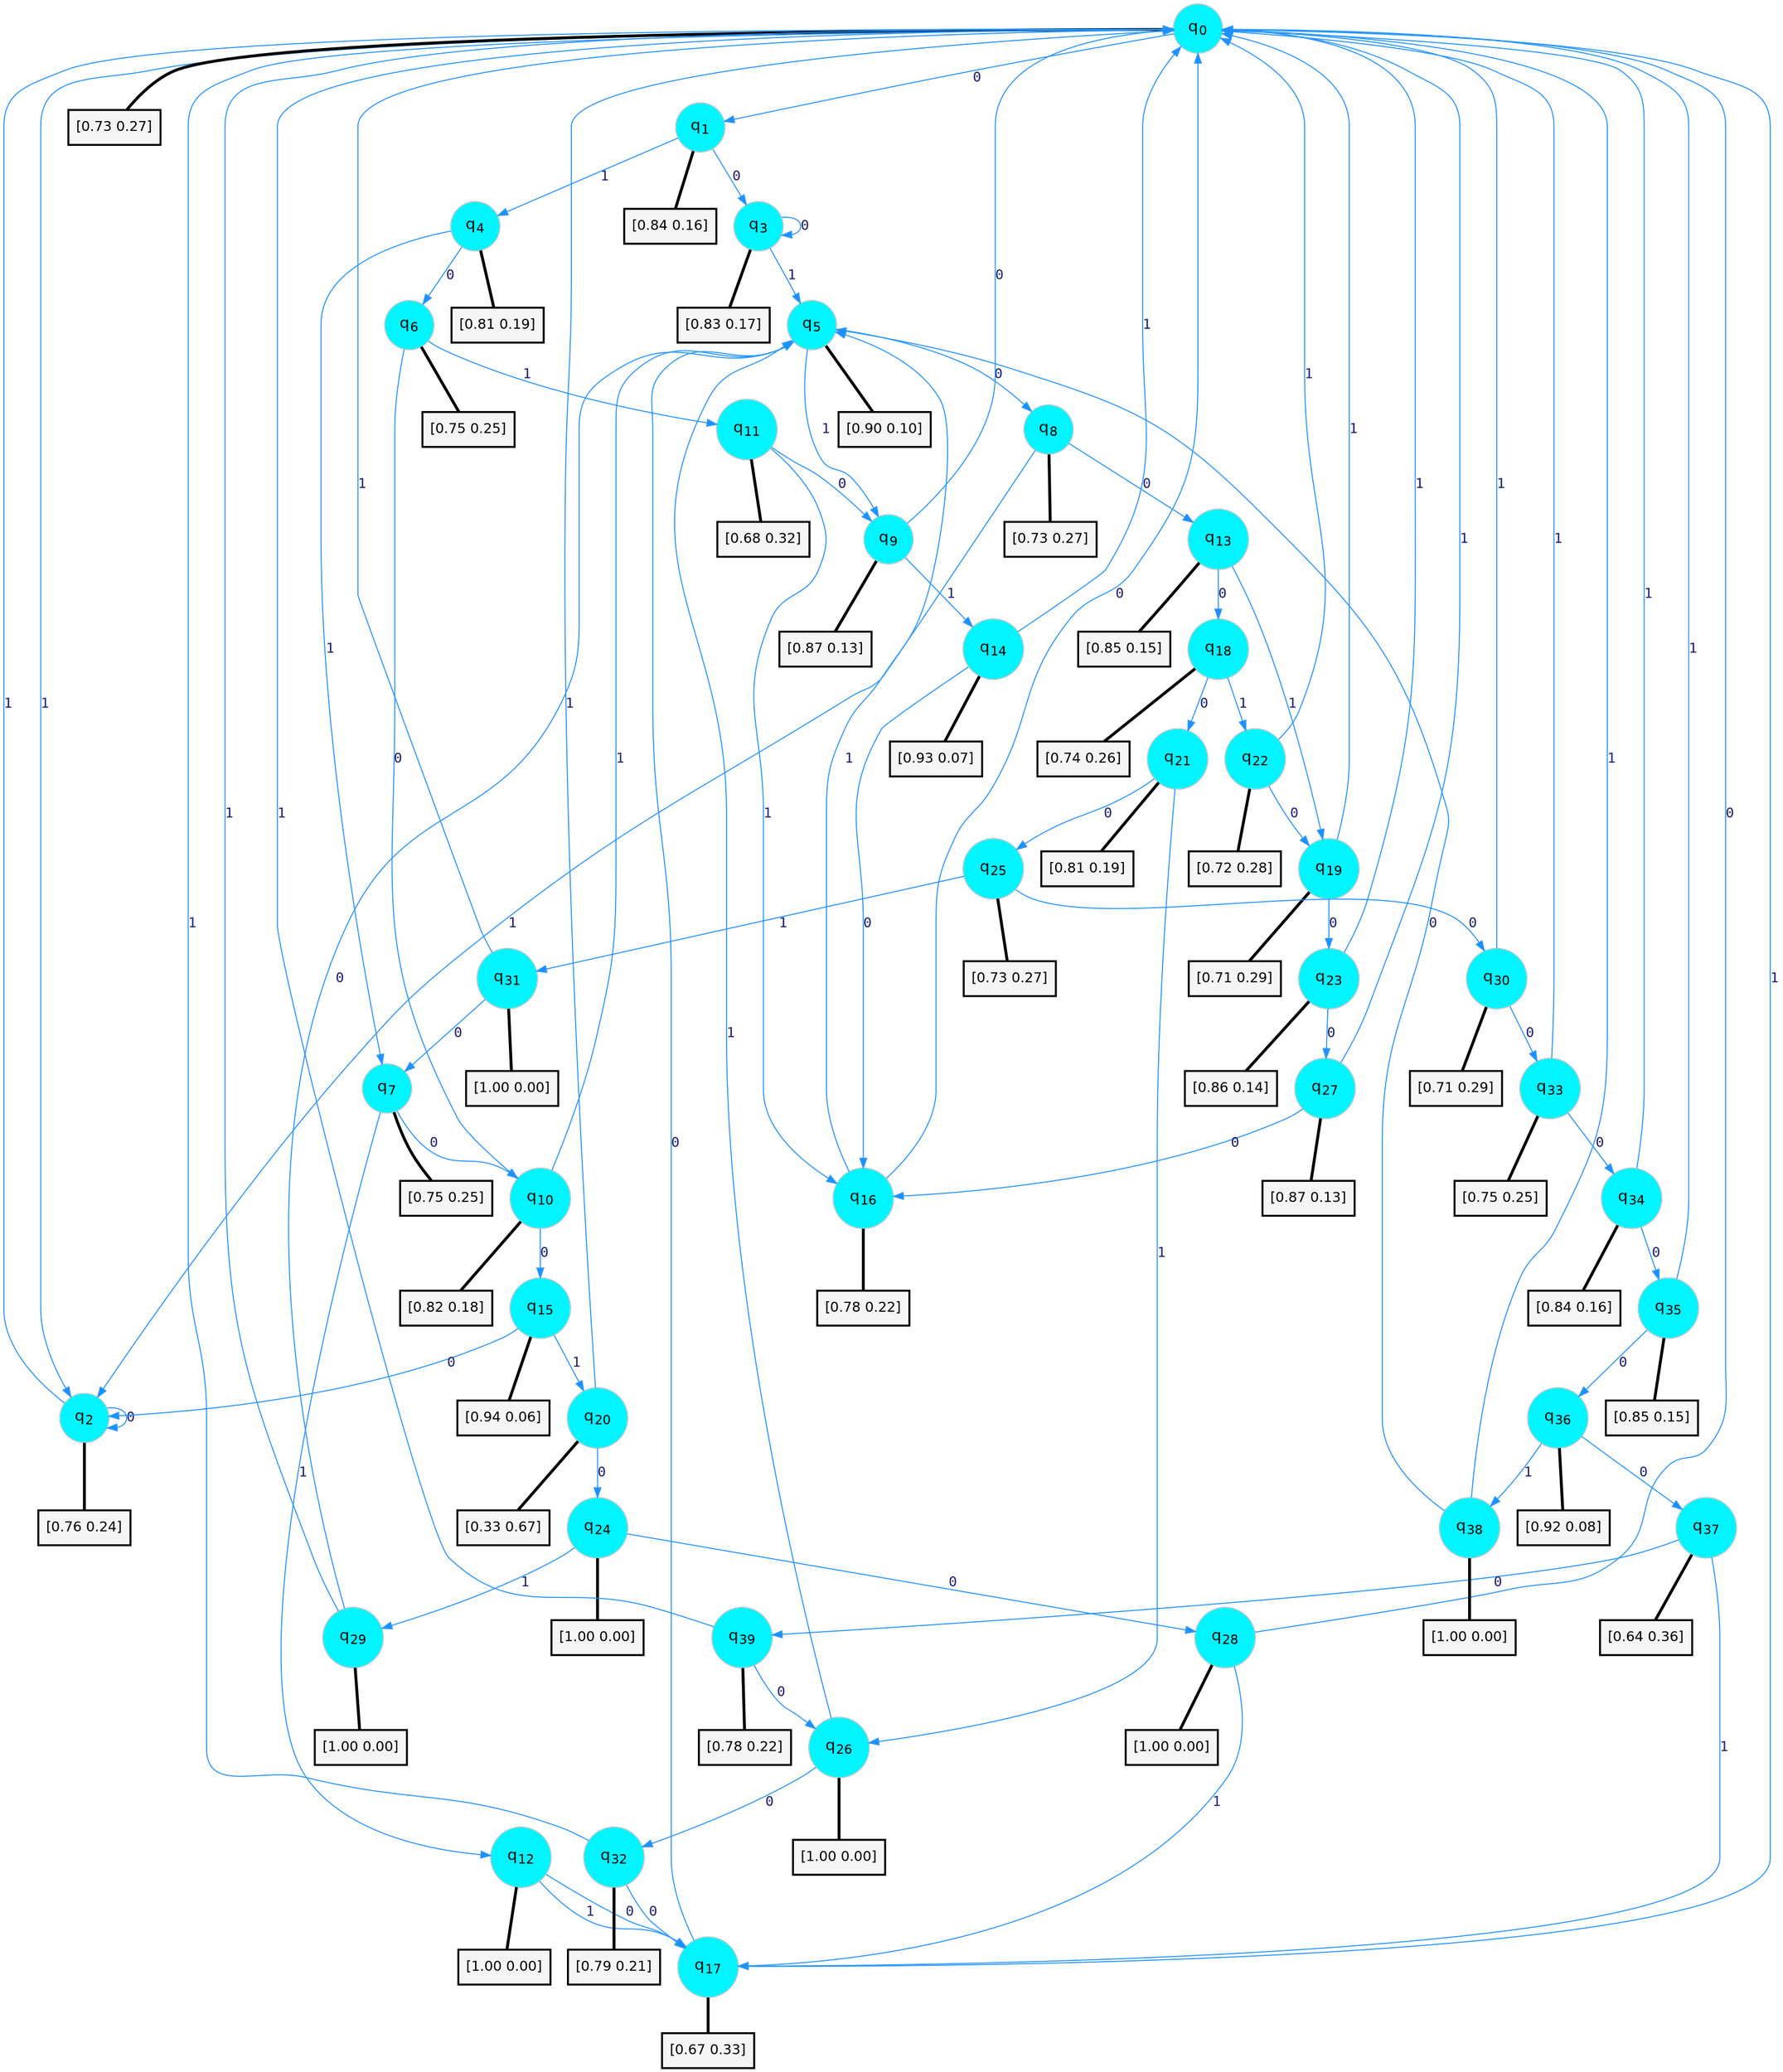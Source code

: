 digraph G {
graph [
bgcolor=transparent, dpi=300, rankdir=TD, size="40,25"];
node [
color=gray, fillcolor=turquoise1, fontcolor=black, fontname=Helvetica, fontsize=16, fontweight=bold, shape=circle, style=filled];
edge [
arrowsize=1, color=dodgerblue1, fontcolor=midnightblue, fontname=courier, fontweight=bold, penwidth=1, style=solid, weight=20];
0[label=<q<SUB>0</SUB>>];
1[label=<q<SUB>1</SUB>>];
2[label=<q<SUB>2</SUB>>];
3[label=<q<SUB>3</SUB>>];
4[label=<q<SUB>4</SUB>>];
5[label=<q<SUB>5</SUB>>];
6[label=<q<SUB>6</SUB>>];
7[label=<q<SUB>7</SUB>>];
8[label=<q<SUB>8</SUB>>];
9[label=<q<SUB>9</SUB>>];
10[label=<q<SUB>10</SUB>>];
11[label=<q<SUB>11</SUB>>];
12[label=<q<SUB>12</SUB>>];
13[label=<q<SUB>13</SUB>>];
14[label=<q<SUB>14</SUB>>];
15[label=<q<SUB>15</SUB>>];
16[label=<q<SUB>16</SUB>>];
17[label=<q<SUB>17</SUB>>];
18[label=<q<SUB>18</SUB>>];
19[label=<q<SUB>19</SUB>>];
20[label=<q<SUB>20</SUB>>];
21[label=<q<SUB>21</SUB>>];
22[label=<q<SUB>22</SUB>>];
23[label=<q<SUB>23</SUB>>];
24[label=<q<SUB>24</SUB>>];
25[label=<q<SUB>25</SUB>>];
26[label=<q<SUB>26</SUB>>];
27[label=<q<SUB>27</SUB>>];
28[label=<q<SUB>28</SUB>>];
29[label=<q<SUB>29</SUB>>];
30[label=<q<SUB>30</SUB>>];
31[label=<q<SUB>31</SUB>>];
32[label=<q<SUB>32</SUB>>];
33[label=<q<SUB>33</SUB>>];
34[label=<q<SUB>34</SUB>>];
35[label=<q<SUB>35</SUB>>];
36[label=<q<SUB>36</SUB>>];
37[label=<q<SUB>37</SUB>>];
38[label=<q<SUB>38</SUB>>];
39[label=<q<SUB>39</SUB>>];
40[label="[0.73 0.27]", shape=box,fontcolor=black, fontname=Helvetica, fontsize=14, penwidth=2, fillcolor=whitesmoke,color=black];
41[label="[0.84 0.16]", shape=box,fontcolor=black, fontname=Helvetica, fontsize=14, penwidth=2, fillcolor=whitesmoke,color=black];
42[label="[0.76 0.24]", shape=box,fontcolor=black, fontname=Helvetica, fontsize=14, penwidth=2, fillcolor=whitesmoke,color=black];
43[label="[0.83 0.17]", shape=box,fontcolor=black, fontname=Helvetica, fontsize=14, penwidth=2, fillcolor=whitesmoke,color=black];
44[label="[0.81 0.19]", shape=box,fontcolor=black, fontname=Helvetica, fontsize=14, penwidth=2, fillcolor=whitesmoke,color=black];
45[label="[0.90 0.10]", shape=box,fontcolor=black, fontname=Helvetica, fontsize=14, penwidth=2, fillcolor=whitesmoke,color=black];
46[label="[0.75 0.25]", shape=box,fontcolor=black, fontname=Helvetica, fontsize=14, penwidth=2, fillcolor=whitesmoke,color=black];
47[label="[0.75 0.25]", shape=box,fontcolor=black, fontname=Helvetica, fontsize=14, penwidth=2, fillcolor=whitesmoke,color=black];
48[label="[0.73 0.27]", shape=box,fontcolor=black, fontname=Helvetica, fontsize=14, penwidth=2, fillcolor=whitesmoke,color=black];
49[label="[0.87 0.13]", shape=box,fontcolor=black, fontname=Helvetica, fontsize=14, penwidth=2, fillcolor=whitesmoke,color=black];
50[label="[0.82 0.18]", shape=box,fontcolor=black, fontname=Helvetica, fontsize=14, penwidth=2, fillcolor=whitesmoke,color=black];
51[label="[0.68 0.32]", shape=box,fontcolor=black, fontname=Helvetica, fontsize=14, penwidth=2, fillcolor=whitesmoke,color=black];
52[label="[1.00 0.00]", shape=box,fontcolor=black, fontname=Helvetica, fontsize=14, penwidth=2, fillcolor=whitesmoke,color=black];
53[label="[0.85 0.15]", shape=box,fontcolor=black, fontname=Helvetica, fontsize=14, penwidth=2, fillcolor=whitesmoke,color=black];
54[label="[0.93 0.07]", shape=box,fontcolor=black, fontname=Helvetica, fontsize=14, penwidth=2, fillcolor=whitesmoke,color=black];
55[label="[0.94 0.06]", shape=box,fontcolor=black, fontname=Helvetica, fontsize=14, penwidth=2, fillcolor=whitesmoke,color=black];
56[label="[0.78 0.22]", shape=box,fontcolor=black, fontname=Helvetica, fontsize=14, penwidth=2, fillcolor=whitesmoke,color=black];
57[label="[0.67 0.33]", shape=box,fontcolor=black, fontname=Helvetica, fontsize=14, penwidth=2, fillcolor=whitesmoke,color=black];
58[label="[0.74 0.26]", shape=box,fontcolor=black, fontname=Helvetica, fontsize=14, penwidth=2, fillcolor=whitesmoke,color=black];
59[label="[0.71 0.29]", shape=box,fontcolor=black, fontname=Helvetica, fontsize=14, penwidth=2, fillcolor=whitesmoke,color=black];
60[label="[0.33 0.67]", shape=box,fontcolor=black, fontname=Helvetica, fontsize=14, penwidth=2, fillcolor=whitesmoke,color=black];
61[label="[0.81 0.19]", shape=box,fontcolor=black, fontname=Helvetica, fontsize=14, penwidth=2, fillcolor=whitesmoke,color=black];
62[label="[0.72 0.28]", shape=box,fontcolor=black, fontname=Helvetica, fontsize=14, penwidth=2, fillcolor=whitesmoke,color=black];
63[label="[0.86 0.14]", shape=box,fontcolor=black, fontname=Helvetica, fontsize=14, penwidth=2, fillcolor=whitesmoke,color=black];
64[label="[1.00 0.00]", shape=box,fontcolor=black, fontname=Helvetica, fontsize=14, penwidth=2, fillcolor=whitesmoke,color=black];
65[label="[0.73 0.27]", shape=box,fontcolor=black, fontname=Helvetica, fontsize=14, penwidth=2, fillcolor=whitesmoke,color=black];
66[label="[1.00 0.00]", shape=box,fontcolor=black, fontname=Helvetica, fontsize=14, penwidth=2, fillcolor=whitesmoke,color=black];
67[label="[0.87 0.13]", shape=box,fontcolor=black, fontname=Helvetica, fontsize=14, penwidth=2, fillcolor=whitesmoke,color=black];
68[label="[1.00 0.00]", shape=box,fontcolor=black, fontname=Helvetica, fontsize=14, penwidth=2, fillcolor=whitesmoke,color=black];
69[label="[1.00 0.00]", shape=box,fontcolor=black, fontname=Helvetica, fontsize=14, penwidth=2, fillcolor=whitesmoke,color=black];
70[label="[0.71 0.29]", shape=box,fontcolor=black, fontname=Helvetica, fontsize=14, penwidth=2, fillcolor=whitesmoke,color=black];
71[label="[1.00 0.00]", shape=box,fontcolor=black, fontname=Helvetica, fontsize=14, penwidth=2, fillcolor=whitesmoke,color=black];
72[label="[0.79 0.21]", shape=box,fontcolor=black, fontname=Helvetica, fontsize=14, penwidth=2, fillcolor=whitesmoke,color=black];
73[label="[0.75 0.25]", shape=box,fontcolor=black, fontname=Helvetica, fontsize=14, penwidth=2, fillcolor=whitesmoke,color=black];
74[label="[0.84 0.16]", shape=box,fontcolor=black, fontname=Helvetica, fontsize=14, penwidth=2, fillcolor=whitesmoke,color=black];
75[label="[0.85 0.15]", shape=box,fontcolor=black, fontname=Helvetica, fontsize=14, penwidth=2, fillcolor=whitesmoke,color=black];
76[label="[0.92 0.08]", shape=box,fontcolor=black, fontname=Helvetica, fontsize=14, penwidth=2, fillcolor=whitesmoke,color=black];
77[label="[0.64 0.36]", shape=box,fontcolor=black, fontname=Helvetica, fontsize=14, penwidth=2, fillcolor=whitesmoke,color=black];
78[label="[1.00 0.00]", shape=box,fontcolor=black, fontname=Helvetica, fontsize=14, penwidth=2, fillcolor=whitesmoke,color=black];
79[label="[0.78 0.22]", shape=box,fontcolor=black, fontname=Helvetica, fontsize=14, penwidth=2, fillcolor=whitesmoke,color=black];
0->1 [label=0];
0->2 [label=1];
0->40 [arrowhead=none, penwidth=3,color=black];
1->3 [label=0];
1->4 [label=1];
1->41 [arrowhead=none, penwidth=3,color=black];
2->2 [label=0];
2->0 [label=1];
2->42 [arrowhead=none, penwidth=3,color=black];
3->3 [label=0];
3->5 [label=1];
3->43 [arrowhead=none, penwidth=3,color=black];
4->6 [label=0];
4->7 [label=1];
4->44 [arrowhead=none, penwidth=3,color=black];
5->8 [label=0];
5->9 [label=1];
5->45 [arrowhead=none, penwidth=3,color=black];
6->10 [label=0];
6->11 [label=1];
6->46 [arrowhead=none, penwidth=3,color=black];
7->10 [label=0];
7->12 [label=1];
7->47 [arrowhead=none, penwidth=3,color=black];
8->13 [label=0];
8->2 [label=1];
8->48 [arrowhead=none, penwidth=3,color=black];
9->0 [label=0];
9->14 [label=1];
9->49 [arrowhead=none, penwidth=3,color=black];
10->15 [label=0];
10->5 [label=1];
10->50 [arrowhead=none, penwidth=3,color=black];
11->9 [label=0];
11->16 [label=1];
11->51 [arrowhead=none, penwidth=3,color=black];
12->17 [label=0];
12->17 [label=1];
12->52 [arrowhead=none, penwidth=3,color=black];
13->18 [label=0];
13->19 [label=1];
13->53 [arrowhead=none, penwidth=3,color=black];
14->16 [label=0];
14->0 [label=1];
14->54 [arrowhead=none, penwidth=3,color=black];
15->2 [label=0];
15->20 [label=1];
15->55 [arrowhead=none, penwidth=3,color=black];
16->0 [label=0];
16->5 [label=1];
16->56 [arrowhead=none, penwidth=3,color=black];
17->5 [label=0];
17->0 [label=1];
17->57 [arrowhead=none, penwidth=3,color=black];
18->21 [label=0];
18->22 [label=1];
18->58 [arrowhead=none, penwidth=3,color=black];
19->23 [label=0];
19->0 [label=1];
19->59 [arrowhead=none, penwidth=3,color=black];
20->24 [label=0];
20->0 [label=1];
20->60 [arrowhead=none, penwidth=3,color=black];
21->25 [label=0];
21->26 [label=1];
21->61 [arrowhead=none, penwidth=3,color=black];
22->19 [label=0];
22->0 [label=1];
22->62 [arrowhead=none, penwidth=3,color=black];
23->27 [label=0];
23->0 [label=1];
23->63 [arrowhead=none, penwidth=3,color=black];
24->28 [label=0];
24->29 [label=1];
24->64 [arrowhead=none, penwidth=3,color=black];
25->30 [label=0];
25->31 [label=1];
25->65 [arrowhead=none, penwidth=3,color=black];
26->32 [label=0];
26->5 [label=1];
26->66 [arrowhead=none, penwidth=3,color=black];
27->16 [label=0];
27->0 [label=1];
27->67 [arrowhead=none, penwidth=3,color=black];
28->0 [label=0];
28->17 [label=1];
28->68 [arrowhead=none, penwidth=3,color=black];
29->5 [label=0];
29->0 [label=1];
29->69 [arrowhead=none, penwidth=3,color=black];
30->33 [label=0];
30->0 [label=1];
30->70 [arrowhead=none, penwidth=3,color=black];
31->7 [label=0];
31->0 [label=1];
31->71 [arrowhead=none, penwidth=3,color=black];
32->17 [label=0];
32->0 [label=1];
32->72 [arrowhead=none, penwidth=3,color=black];
33->34 [label=0];
33->0 [label=1];
33->73 [arrowhead=none, penwidth=3,color=black];
34->35 [label=0];
34->0 [label=1];
34->74 [arrowhead=none, penwidth=3,color=black];
35->36 [label=0];
35->0 [label=1];
35->75 [arrowhead=none, penwidth=3,color=black];
36->37 [label=0];
36->38 [label=1];
36->76 [arrowhead=none, penwidth=3,color=black];
37->39 [label=0];
37->17 [label=1];
37->77 [arrowhead=none, penwidth=3,color=black];
38->5 [label=0];
38->0 [label=1];
38->78 [arrowhead=none, penwidth=3,color=black];
39->26 [label=0];
39->0 [label=1];
39->79 [arrowhead=none, penwidth=3,color=black];
}
